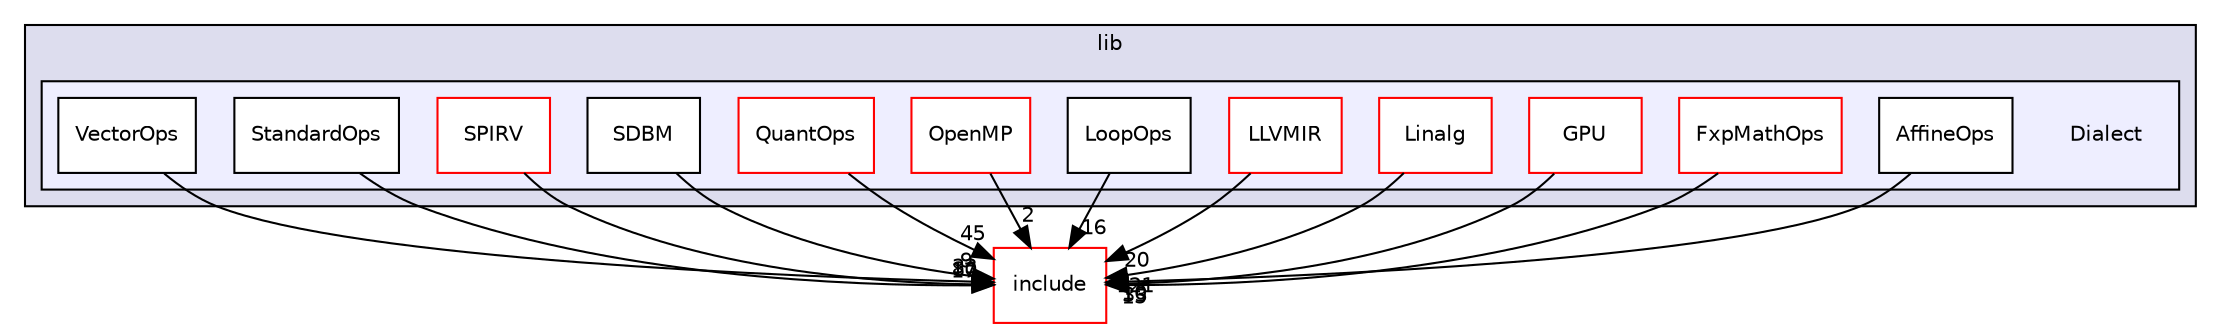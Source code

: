 digraph "lib/Dialect" {
  bgcolor=transparent;
  compound=true
  node [ fontsize="10", fontname="Helvetica"];
  edge [ labelfontsize="10", labelfontname="Helvetica"];
  subgraph clusterdir_97aefd0d527b934f1d99a682da8fe6a9 {
    graph [ bgcolor="#ddddee", pencolor="black", label="lib" fontname="Helvetica", fontsize="10", URL="dir_97aefd0d527b934f1d99a682da8fe6a9.html"]
  subgraph clusterdir_1a25ec519b6c1121408b67cc33ce3f15 {
    graph [ bgcolor="#eeeeff", pencolor="black", label="" URL="dir_1a25ec519b6c1121408b67cc33ce3f15.html"];
    dir_1a25ec519b6c1121408b67cc33ce3f15 [shape=plaintext label="Dialect"];
    dir_4395eb3af30ac8a6a62c848b5d0d4937 [shape=box label="AffineOps" color="black" fillcolor="white" style="filled" URL="dir_4395eb3af30ac8a6a62c848b5d0d4937.html"];
    dir_547b79919bb5ab07495c9a87132fc5b1 [shape=box label="FxpMathOps" color="red" fillcolor="white" style="filled" URL="dir_547b79919bb5ab07495c9a87132fc5b1.html"];
    dir_3f85108297f05fdb2e5b01bdfbaaf2c9 [shape=box label="GPU" color="red" fillcolor="white" style="filled" URL="dir_3f85108297f05fdb2e5b01bdfbaaf2c9.html"];
    dir_8edb792440615361a0811a7329611599 [shape=box label="Linalg" color="red" fillcolor="white" style="filled" URL="dir_8edb792440615361a0811a7329611599.html"];
    dir_f72a41bb578a410851fd64995e591ebe [shape=box label="LLVMIR" color="red" fillcolor="white" style="filled" URL="dir_f72a41bb578a410851fd64995e591ebe.html"];
    dir_5496205a60db130abbc133bf9ad8ae8a [shape=box label="LoopOps" color="black" fillcolor="white" style="filled" URL="dir_5496205a60db130abbc133bf9ad8ae8a.html"];
    dir_4c9fc0ddc0f0f93d0beee2f04ae906e8 [shape=box label="OpenMP" color="red" fillcolor="white" style="filled" URL="dir_4c9fc0ddc0f0f93d0beee2f04ae906e8.html"];
    dir_e90db2f810e832ebfc1db29e124b9224 [shape=box label="QuantOps" color="red" fillcolor="white" style="filled" URL="dir_e90db2f810e832ebfc1db29e124b9224.html"];
    dir_f6874ed9cb94abb5413c0478a231bacb [shape=box label="SDBM" color="black" fillcolor="white" style="filled" URL="dir_f6874ed9cb94abb5413c0478a231bacb.html"];
    dir_58b67dd7741112f4b0604641b143e04b [shape=box label="SPIRV" color="red" fillcolor="white" style="filled" URL="dir_58b67dd7741112f4b0604641b143e04b.html"];
    dir_c8c4872ad4f57b8929877fcf6c3f44bb [shape=box label="StandardOps" color="black" fillcolor="white" style="filled" URL="dir_c8c4872ad4f57b8929877fcf6c3f44bb.html"];
    dir_b0cc5712ff2430331aae765e27cb0b5a [shape=box label="VectorOps" color="black" fillcolor="white" style="filled" URL="dir_b0cc5712ff2430331aae765e27cb0b5a.html"];
  }
  }
  dir_d44c64559bbebec7f509842c48db8b23 [shape=box label="include" color="red" URL="dir_d44c64559bbebec7f509842c48db8b23.html"];
  dir_4c9fc0ddc0f0f93d0beee2f04ae906e8->dir_d44c64559bbebec7f509842c48db8b23 [headlabel="2", labeldistance=1.5 headhref="dir_000092_000000.html"];
  dir_f72a41bb578a410851fd64995e591ebe->dir_d44c64559bbebec7f509842c48db8b23 [headlabel="20", labeldistance=1.5 headhref="dir_000090_000000.html"];
  dir_8edb792440615361a0811a7329611599->dir_d44c64559bbebec7f509842c48db8b23 [headlabel="121", labeldistance=1.5 headhref="dir_000053_000000.html"];
  dir_e90db2f810e832ebfc1db29e124b9224->dir_d44c64559bbebec7f509842c48db8b23 [headlabel="45", labeldistance=1.5 headhref="dir_000077_000000.html"];
  dir_5496205a60db130abbc133bf9ad8ae8a->dir_d44c64559bbebec7f509842c48db8b23 [headlabel="16", labeldistance=1.5 headhref="dir_000076_000000.html"];
  dir_b0cc5712ff2430331aae765e27cb0b5a->dir_d44c64559bbebec7f509842c48db8b23 [headlabel="33", labeldistance=1.5 headhref="dir_000081_000000.html"];
  dir_547b79919bb5ab07495c9a87132fc5b1->dir_d44c64559bbebec7f509842c48db8b23 [headlabel="15", labeldistance=1.5 headhref="dir_000072_000000.html"];
  dir_f6874ed9cb94abb5413c0478a231bacb->dir_d44c64559bbebec7f509842c48db8b23 [headlabel="9", labeldistance=1.5 headhref="dir_000096_000000.html"];
  dir_4395eb3af30ac8a6a62c848b5d0d4937->dir_d44c64559bbebec7f509842c48db8b23 [headlabel="10", labeldistance=1.5 headhref="dir_000071_000000.html"];
  dir_3f85108297f05fdb2e5b01bdfbaaf2c9->dir_d44c64559bbebec7f509842c48db8b23 [headlabel="33", labeldistance=1.5 headhref="dir_000074_000000.html"];
  dir_58b67dd7741112f4b0604641b143e04b->dir_d44c64559bbebec7f509842c48db8b23 [headlabel="80", labeldistance=1.5 headhref="dir_000079_000000.html"];
  dir_c8c4872ad4f57b8929877fcf6c3f44bb->dir_d44c64559bbebec7f509842c48db8b23 [headlabel="17", labeldistance=1.5 headhref="dir_000080_000000.html"];
}
